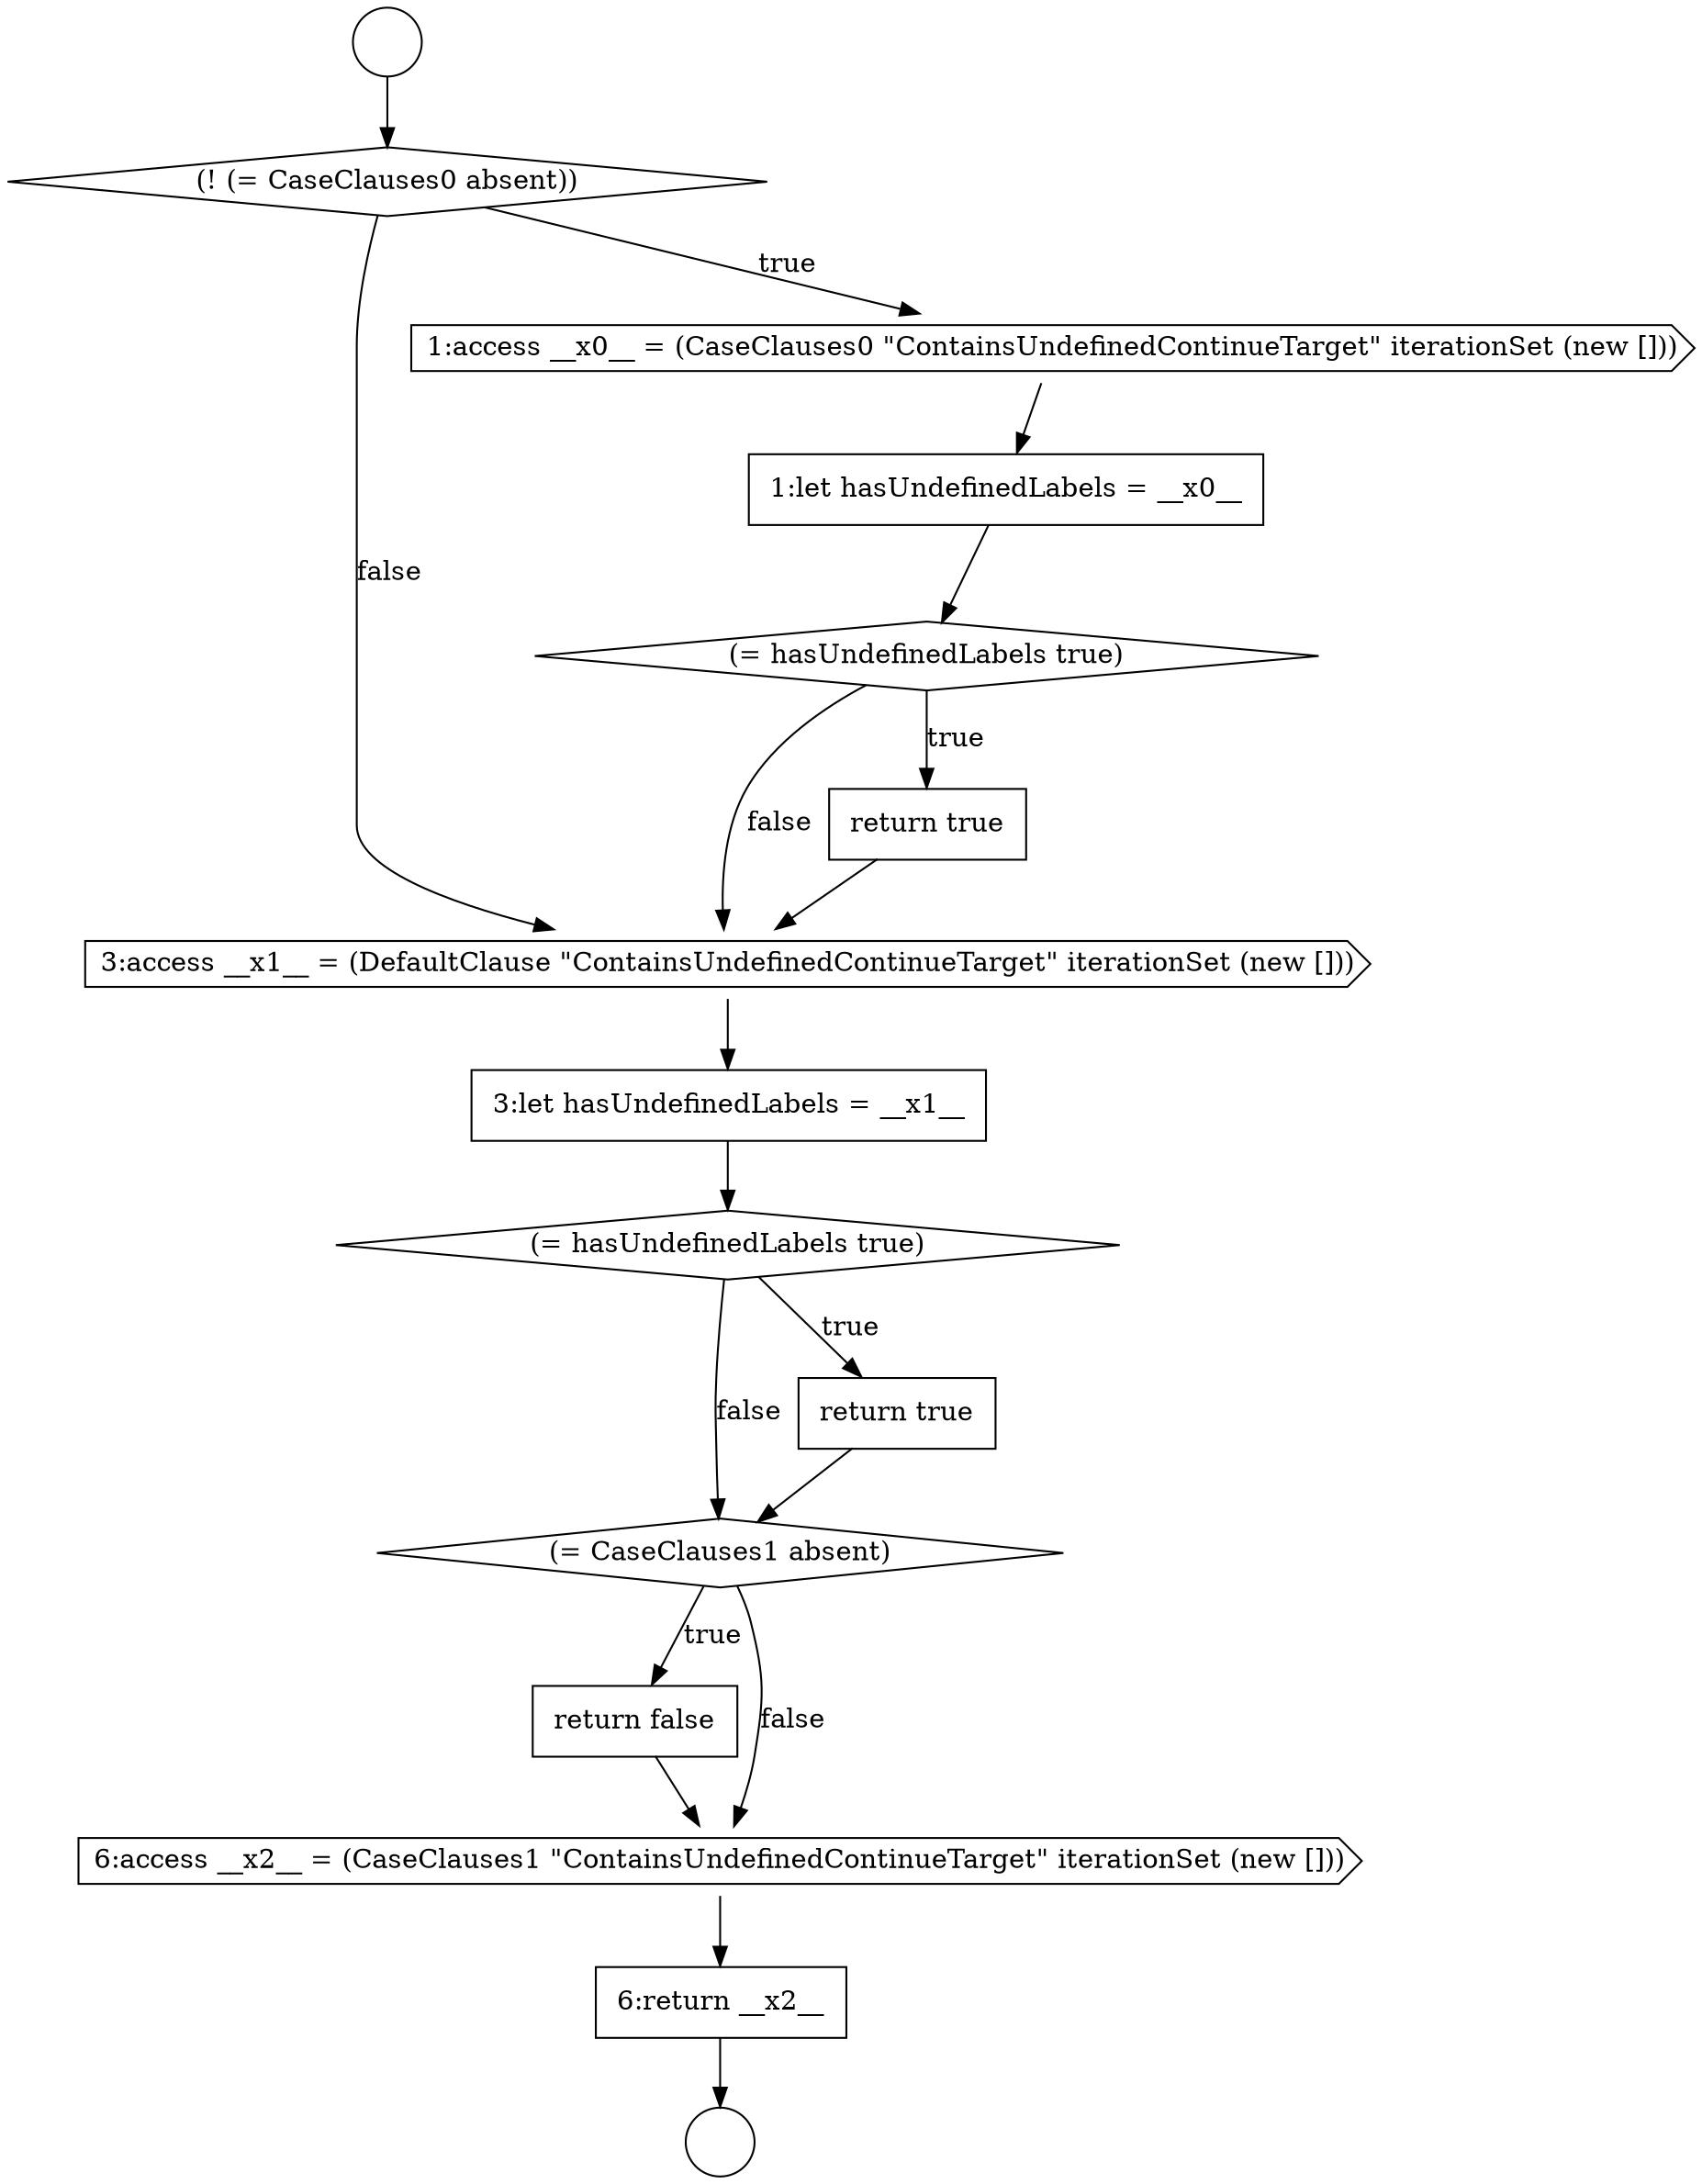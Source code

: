 digraph {
  node7990 [shape=diamond, label=<<font color="black">(= CaseClauses1 absent)</font>> color="black" fillcolor="white" style=filled]
  node7980 [shape=circle label=" " color="black" fillcolor="white" style=filled]
  node7993 [shape=none, margin=0, label=<<font color="black">
    <table border="0" cellborder="1" cellspacing="0" cellpadding="10">
      <tr><td align="left">6:return __x2__</td></tr>
    </table>
  </font>> color="black" fillcolor="white" style=filled]
  node7986 [shape=cds, label=<<font color="black">3:access __x1__ = (DefaultClause &quot;ContainsUndefinedContinueTarget&quot; iterationSet (new []))</font>> color="black" fillcolor="white" style=filled]
  node7981 [shape=diamond, label=<<font color="black">(! (= CaseClauses0 absent))</font>> color="black" fillcolor="white" style=filled]
  node7985 [shape=none, margin=0, label=<<font color="black">
    <table border="0" cellborder="1" cellspacing="0" cellpadding="10">
      <tr><td align="left">return true</td></tr>
    </table>
  </font>> color="black" fillcolor="white" style=filled]
  node7983 [shape=none, margin=0, label=<<font color="black">
    <table border="0" cellborder="1" cellspacing="0" cellpadding="10">
      <tr><td align="left">1:let hasUndefinedLabels = __x0__</td></tr>
    </table>
  </font>> color="black" fillcolor="white" style=filled]
  node7988 [shape=diamond, label=<<font color="black">(= hasUndefinedLabels true)</font>> color="black" fillcolor="white" style=filled]
  node7979 [shape=circle label=" " color="black" fillcolor="white" style=filled]
  node7991 [shape=none, margin=0, label=<<font color="black">
    <table border="0" cellborder="1" cellspacing="0" cellpadding="10">
      <tr><td align="left">return false</td></tr>
    </table>
  </font>> color="black" fillcolor="white" style=filled]
  node7987 [shape=none, margin=0, label=<<font color="black">
    <table border="0" cellborder="1" cellspacing="0" cellpadding="10">
      <tr><td align="left">3:let hasUndefinedLabels = __x1__</td></tr>
    </table>
  </font>> color="black" fillcolor="white" style=filled]
  node7989 [shape=none, margin=0, label=<<font color="black">
    <table border="0" cellborder="1" cellspacing="0" cellpadding="10">
      <tr><td align="left">return true</td></tr>
    </table>
  </font>> color="black" fillcolor="white" style=filled]
  node7984 [shape=diamond, label=<<font color="black">(= hasUndefinedLabels true)</font>> color="black" fillcolor="white" style=filled]
  node7992 [shape=cds, label=<<font color="black">6:access __x2__ = (CaseClauses1 &quot;ContainsUndefinedContinueTarget&quot; iterationSet (new []))</font>> color="black" fillcolor="white" style=filled]
  node7982 [shape=cds, label=<<font color="black">1:access __x0__ = (CaseClauses0 &quot;ContainsUndefinedContinueTarget&quot; iterationSet (new []))</font>> color="black" fillcolor="white" style=filled]
  node7981 -> node7982 [label=<<font color="black">true</font>> color="black"]
  node7981 -> node7986 [label=<<font color="black">false</font>> color="black"]
  node7979 -> node7981 [ color="black"]
  node7983 -> node7984 [ color="black"]
  node7986 -> node7987 [ color="black"]
  node7993 -> node7980 [ color="black"]
  node7984 -> node7985 [label=<<font color="black">true</font>> color="black"]
  node7984 -> node7986 [label=<<font color="black">false</font>> color="black"]
  node7989 -> node7990 [ color="black"]
  node7988 -> node7989 [label=<<font color="black">true</font>> color="black"]
  node7988 -> node7990 [label=<<font color="black">false</font>> color="black"]
  node7987 -> node7988 [ color="black"]
  node7982 -> node7983 [ color="black"]
  node7992 -> node7993 [ color="black"]
  node7991 -> node7992 [ color="black"]
  node7990 -> node7991 [label=<<font color="black">true</font>> color="black"]
  node7990 -> node7992 [label=<<font color="black">false</font>> color="black"]
  node7985 -> node7986 [ color="black"]
}
